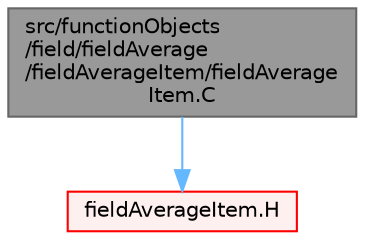 digraph "src/functionObjects/field/fieldAverage/fieldAverageItem/fieldAverageItem.C"
{
 // LATEX_PDF_SIZE
  bgcolor="transparent";
  edge [fontname=Helvetica,fontsize=10,labelfontname=Helvetica,labelfontsize=10];
  node [fontname=Helvetica,fontsize=10,shape=box,height=0.2,width=0.4];
  Node1 [id="Node000001",label="src/functionObjects\l/field/fieldAverage\l/fieldAverageItem/fieldAverage\lItem.C",height=0.2,width=0.4,color="gray40", fillcolor="grey60", style="filled", fontcolor="black",tooltip=" "];
  Node1 -> Node2 [id="edge1_Node000001_Node000002",color="steelblue1",style="solid",tooltip=" "];
  Node2 [id="Node000002",label="fieldAverageItem.H",height=0.2,width=0.4,color="red", fillcolor="#FFF0F0", style="filled",URL="$fieldAverageItem_8H.html",tooltip=" "];
}
